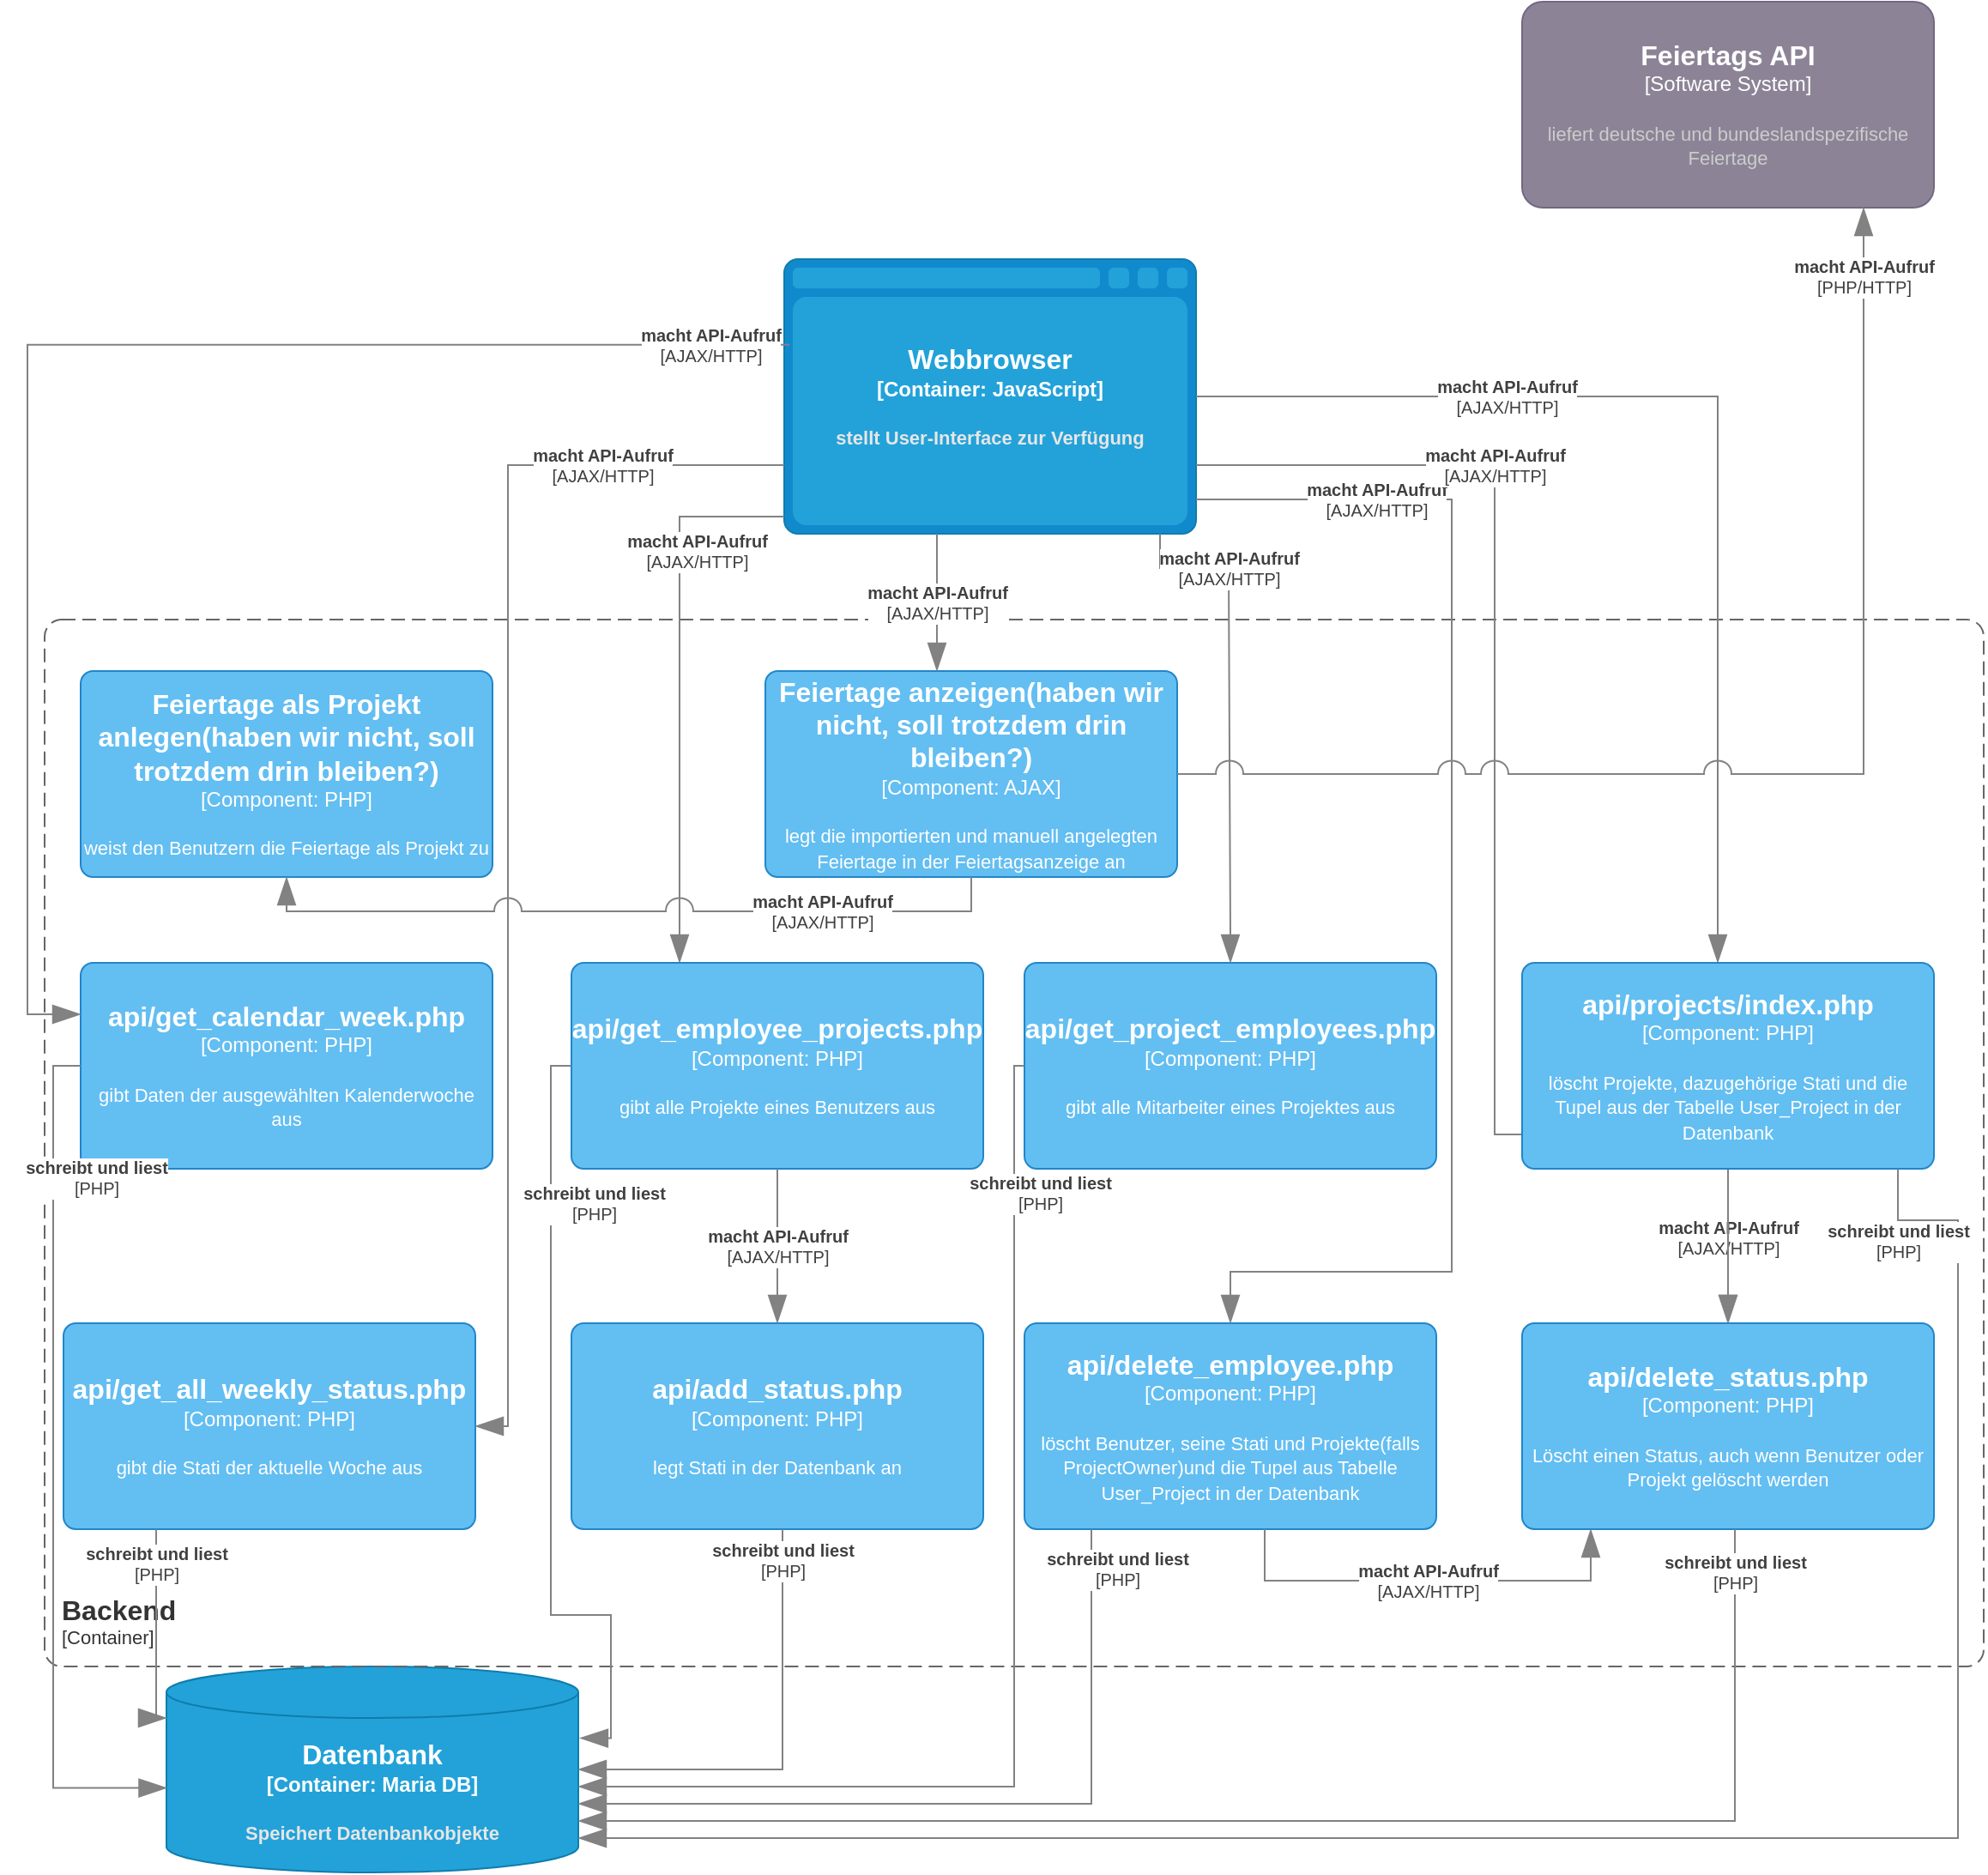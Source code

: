 <mxfile version="15.8.7" type="device"><diagram id="W1RDHCvYLNRKAQv0IJD7" name="Page-1"><mxGraphModel dx="3936" dy="1508" grid="1" gridSize="10" guides="1" tooltips="1" connect="1" arrows="1" fold="1" page="1" pageScale="1" pageWidth="1169" pageHeight="827" math="0" shadow="0"><root><mxCell id="0"/><mxCell id="1" parent="0"/><object placeholders="1" c4Name="Feiertags API" c4Type="Software System" c4Description="liefert deutsche und bundeslandspezifische Feiertage " label="&lt;font style=&quot;font-size: 16px&quot;&gt;&lt;b&gt;%c4Name%&lt;/b&gt;&lt;/font&gt;&lt;div&gt;[%c4Type%]&lt;/div&gt;&lt;br&gt;&lt;div&gt;&lt;font style=&quot;font-size: 11px&quot;&gt;&lt;font color=&quot;#cccccc&quot;&gt;%c4Description%&lt;/font&gt;&lt;/div&gt;" id="CKEQt4kV7rIopOH68inS-2"><mxCell style="rounded=1;whiteSpace=wrap;html=1;labelBackgroundColor=none;fillColor=#8C8496;fontColor=#ffffff;align=center;arcSize=10;strokeColor=#736782;metaEdit=1;resizable=0;points=[[0.25,0,0],[0.5,0,0],[0.75,0,0],[1,0.25,0],[1,0.5,0],[1,0.75,0],[0.75,1,0],[0.5,1,0],[0.25,1,0],[0,0.75,0],[0,0.5,0],[0,0.25,0]];" parent="1" vertex="1"><mxGeometry x="-279" y="100" width="240" height="120" as="geometry"/></mxCell></object><object placeholders="1" c4Type="Datenbank" c4Container="Container" c4Technology="Maria DB" c4Description="Speichert Datenbankobjekte" label="&lt;font style=&quot;font-size: 16px&quot;&gt;&lt;b&gt;%c4Type%&lt;/font&gt;&lt;div&gt;[%c4Container%:&amp;nbsp;%c4Technology%]&lt;/div&gt;&lt;br&gt;&lt;div&gt;&lt;font style=&quot;font-size: 11px&quot;&gt;&lt;font color=&quot;#E6E6E6&quot;&gt;%c4Description%&lt;/font&gt;&lt;/div&gt;" id="CKEQt4kV7rIopOH68inS-3"><mxCell style="shape=cylinder3;size=15;whiteSpace=wrap;html=1;boundedLbl=1;rounded=0;labelBackgroundColor=none;fillColor=#23A2D9;fontSize=12;fontColor=#ffffff;align=center;strokeColor=#0E7DAD;metaEdit=1;points=[[0.5,0,0],[1,0.25,0],[1,0.5,0],[1,0.75,0],[0.5,1,0],[0,0.75,0],[0,0.5,0],[0,0.25,0]];resizable=0;" parent="1" vertex="1"><mxGeometry x="-1069" y="1070" width="240" height="120" as="geometry"/></mxCell></object><object placeholders="1" c4Type="Webbrowser" c4Container="Container" c4Technology="JavaScript" c4Description="stellt User-Interface zur Verfügung" label="&lt;font style=&quot;font-size: 16px&quot;&gt;&lt;b&gt;%c4Type%&lt;/font&gt;&lt;div&gt;[%c4Container%:&amp;nbsp;%c4Technology%]&lt;/div&gt;&lt;br&gt;&lt;div&gt;&lt;font style=&quot;font-size: 11px&quot;&gt;&lt;font color=&quot;#E6E6E6&quot;&gt;%c4Description%&lt;/font&gt;&lt;/div&gt;" id="CKEQt4kV7rIopOH68inS-4"><mxCell style="shape=mxgraph.c4.webBrowserContainer;whiteSpace=wrap;html=1;boundedLbl=1;rounded=0;labelBackgroundColor=none;fillColor=#118ACD;fontSize=12;fontColor=#ffffff;align=center;strokeColor=#0E7DAD;metaEdit=1;points=[[0.5,0,0],[1,0.25,0],[1,0.5,0],[1,0.75,0],[0.5,1,0],[0,0.75,0],[0,0.5,0],[0,0.25,0]];resizable=0;" parent="1" vertex="1"><mxGeometry x="-709" y="250" width="240" height="160" as="geometry"/></mxCell></object><object placeholders="1" c4Name="Backend" c4Type="ContainerScopeBoundary" c4Application="Container" label="&lt;font style=&quot;font-size: 16px&quot;&gt;&lt;b&gt;&lt;div style=&quot;text-align: left&quot;&gt;%c4Name%&lt;/div&gt;&lt;/b&gt;&lt;/font&gt;&lt;div style=&quot;text-align: left&quot;&gt;[%c4Application%]&lt;/div&gt;" id="CKEQt4kV7rIopOH68inS-8"><mxCell style="rounded=1;fontSize=11;whiteSpace=wrap;html=1;dashed=1;arcSize=20;fillColor=none;strokeColor=#666666;fontColor=#333333;labelBackgroundColor=none;align=left;verticalAlign=bottom;labelBorderColor=none;spacingTop=0;spacing=10;dashPattern=8 4;metaEdit=1;rotatable=0;perimeter=rectanglePerimeter;noLabel=0;labelPadding=0;allowArrows=0;connectable=0;expand=0;recursiveResize=0;editable=1;pointerEvents=0;absoluteArcSize=1;points=[[0.25,0,0],[0.5,0,0],[0.75,0,0],[1,0.25,0],[1,0.5,0],[1,0.75,0],[0.75,1,0],[0.5,1,0],[0.25,1,0],[0,0.75,0],[0,0.5,0],[0,0.25,0]];" parent="1" vertex="1"><mxGeometry x="-1140" y="460" width="1130" height="610" as="geometry"/></mxCell></object><object placeholders="1" c4Type="Relationship" c4Technology="AJAX/HTTP" c4Description="macht API-Aufruf" label="&lt;div style=&quot;text-align: left&quot;&gt;&lt;div style=&quot;text-align: center&quot;&gt;&lt;b&gt;%c4Description%&lt;/b&gt;&lt;/div&gt;&lt;div style=&quot;text-align: center&quot;&gt;[%c4Technology%]&lt;/div&gt;&lt;/div&gt;" id="CKEQt4kV7rIopOH68inS-9"><mxCell style="endArrow=blockThin;html=1;fontSize=10;fontColor=#404040;strokeWidth=1;endFill=1;strokeColor=#828282;elbow=vertical;metaEdit=1;endSize=14;startSize=14;jumpStyle=arc;jumpSize=16;rounded=0;edgeStyle=orthogonalEdgeStyle;" parent="1" source="CKEQt4kV7rIopOH68inS-4" target="CKEQt4kV7rIopOH68inS-15" edge="1"><mxGeometry x="-0.495" y="10" width="240" relative="1" as="geometry"><mxPoint x="-255" y="1240" as="sourcePoint"/><mxPoint x="-235" y="480" as="targetPoint"/><Array as="points"><mxPoint x="-770" y="400"/></Array><mxPoint as="offset"/></mxGeometry></mxCell></object><object placeholders="1" c4Name="api/get_employee_projects.php&#10;" c4Type="Component" c4Technology="PHP" c4Description="gibt alle Projekte eines Benutzers aus" label="&lt;font style=&quot;font-size: 16px&quot;&gt;&lt;b&gt;%c4Name%&lt;/b&gt;&lt;/font&gt;&lt;div&gt;[%c4Type%: %c4Technology%]&lt;/div&gt;&lt;br&gt;&lt;div&gt;&lt;font style=&quot;font-size: 11px&quot;&gt;%c4Description%&lt;/font&gt;&lt;/div&gt;" id="CKEQt4kV7rIopOH68inS-15"><mxCell style="rounded=1;whiteSpace=wrap;html=1;labelBackgroundColor=none;fillColor=#63BEF2;fontColor=#ffffff;align=center;arcSize=6;strokeColor=#2086C9;metaEdit=1;resizable=0;points=[[0.25,0,0],[0.5,0,0],[0.75,0,0],[1,0.25,0],[1,0.5,0],[1,0.75,0],[0.75,1,0],[0.5,1,0],[0.25,1,0],[0,0.75,0],[0,0.5,0],[0,0.25,0]];" parent="1" vertex="1"><mxGeometry x="-833" y="660" width="240" height="120" as="geometry"/></mxCell></object><object placeholders="1" c4Name="api/get_calendar_week.php" c4Type="Component" c4Technology="PHP" c4Description="gibt Daten der ausgewählten Kalenderwoche aus " label="&lt;font style=&quot;font-size: 16px&quot;&gt;&lt;b&gt;%c4Name%&lt;/b&gt;&lt;/font&gt;&lt;div&gt;[%c4Type%: %c4Technology%]&lt;/div&gt;&lt;br&gt;&lt;div&gt;&lt;font style=&quot;font-size: 11px&quot;&gt;%c4Description%&lt;/font&gt;&lt;/div&gt;" id="CKEQt4kV7rIopOH68inS-16"><mxCell style="rounded=1;whiteSpace=wrap;html=1;labelBackgroundColor=none;fillColor=#63BEF2;fontColor=#ffffff;align=center;arcSize=6;strokeColor=#2086C9;metaEdit=1;resizable=0;points=[[0.25,0,0],[0.5,0,0],[0.75,0,0],[1,0.25,0],[1,0.5,0],[1,0.75,0],[0.75,1,0],[0.5,1,0],[0.25,1,0],[0,0.75,0],[0,0.5,0],[0,0.25,0]];" parent="1" vertex="1"><mxGeometry x="-1119" y="660" width="240" height="120" as="geometry"/></mxCell></object><object placeholders="1" c4Name="api/get_all_weekly_status.php&#10;" c4Type="Component" c4Technology="PHP" c4Description="gibt die Stati der aktuelle Woche aus" label="&lt;font style=&quot;font-size: 16px&quot;&gt;&lt;b&gt;%c4Name%&lt;/b&gt;&lt;/font&gt;&lt;div&gt;[%c4Type%: %c4Technology%]&lt;/div&gt;&lt;br&gt;&lt;div&gt;&lt;font style=&quot;font-size: 11px&quot;&gt;%c4Description%&lt;/font&gt;&lt;/div&gt;" id="CKEQt4kV7rIopOH68inS-17"><mxCell style="rounded=1;whiteSpace=wrap;html=1;labelBackgroundColor=none;fillColor=#63BEF2;fontColor=#ffffff;align=center;arcSize=6;strokeColor=#2086C9;metaEdit=1;resizable=0;points=[[0.25,0,0],[0.5,0,0],[0.75,0,0],[1,0.25,0],[1,0.5,0],[1,0.75,0],[0.75,1,0],[0.5,1,0],[0.25,1,0],[0,0.75,0],[0,0.5,0],[0,0.25,0]];" parent="1" vertex="1"><mxGeometry x="-1129" y="870" width="240" height="120" as="geometry"/></mxCell></object><object placeholders="1" c4Name="api/add_status.php" c4Type="Component" c4Technology="PHP" c4Description="legt Stati in der Datenbank an" label="&lt;font style=&quot;font-size: 16px&quot;&gt;&lt;b&gt;%c4Name%&lt;/b&gt;&lt;/font&gt;&lt;div&gt;[%c4Type%: %c4Technology%]&lt;/div&gt;&lt;br&gt;&lt;div&gt;&lt;font style=&quot;font-size: 11px&quot;&gt;%c4Description%&lt;/font&gt;&lt;/div&gt;" id="CKEQt4kV7rIopOH68inS-18"><mxCell style="rounded=1;whiteSpace=wrap;html=1;labelBackgroundColor=none;fillColor=#63BEF2;fontColor=#ffffff;align=center;arcSize=6;strokeColor=#2086C9;metaEdit=1;resizable=0;points=[[0.25,0,0],[0.5,0,0],[0.75,0,0],[1,0.25,0],[1,0.5,0],[1,0.75,0],[0.75,1,0],[0.5,1,0],[0.25,1,0],[0,0.75,0],[0,0.5,0],[0,0.25,0]];" parent="1" vertex="1"><mxGeometry x="-833" y="870" width="240" height="120" as="geometry"/></mxCell></object><object placeholders="1" c4Name="api/delete_employee.php" c4Type="Component" c4Technology="PHP" c4Description="löscht Benutzer, seine Stati und  Projekte(falls ProjectOwner)und die Tupel aus Tabelle User_Project in der Datenbank&#10;" label="&lt;font style=&quot;font-size: 16px&quot;&gt;&lt;b&gt;%c4Name%&lt;/b&gt;&lt;/font&gt;&lt;div&gt;[%c4Type%: %c4Technology%]&lt;/div&gt;&lt;br&gt;&lt;div&gt;&lt;font style=&quot;font-size: 11px&quot;&gt;%c4Description%&lt;/font&gt;&lt;/div&gt;" id="CKEQt4kV7rIopOH68inS-19"><mxCell style="rounded=1;whiteSpace=wrap;html=1;labelBackgroundColor=none;fillColor=#63BEF2;fontColor=#ffffff;align=center;arcSize=6;strokeColor=#2086C9;metaEdit=1;resizable=0;points=[[0.25,0,0],[0.5,0,0],[0.75,0,0],[1,0.25,0],[1,0.5,0],[1,0.75,0],[0.75,1,0],[0.5,1,0],[0.25,1,0],[0,0.75,0],[0,0.5,0],[0,0.25,0]];" parent="1" vertex="1"><mxGeometry x="-569" y="870" width="240" height="120" as="geometry"/></mxCell></object><object placeholders="1" c4Name="api/get_project_employees.php&#10;" c4Type="Component" c4Technology="PHP" c4Description="gibt alle Mitarbeiter eines Projektes aus" label="&lt;font style=&quot;font-size: 16px&quot;&gt;&lt;b&gt;%c4Name%&lt;/b&gt;&lt;/font&gt;&lt;div&gt;[%c4Type%: %c4Technology%]&lt;/div&gt;&lt;br&gt;&lt;div&gt;&lt;font style=&quot;font-size: 11px&quot;&gt;%c4Description%&lt;/font&gt;&lt;/div&gt;" id="CKEQt4kV7rIopOH68inS-20"><mxCell style="rounded=1;whiteSpace=wrap;html=1;labelBackgroundColor=none;fillColor=#63BEF2;fontColor=#ffffff;align=center;arcSize=6;strokeColor=#2086C9;metaEdit=1;resizable=0;points=[[0.25,0,0],[0.5,0,0],[0.75,0,0],[1,0.25,0],[1,0.5,0],[1,0.75,0],[0.75,1,0],[0.5,1,0],[0.25,1,0],[0,0.75,0],[0,0.5,0],[0,0.25,0]];" parent="1" vertex="1"><mxGeometry x="-569" y="660" width="240" height="120" as="geometry"/></mxCell></object><object placeholders="1" c4Type="Relationship" c4Technology="AJAX/HTTP" c4Description="macht API-Aufruf" label="&lt;div style=&quot;text-align: left&quot;&gt;&lt;div style=&quot;text-align: center&quot;&gt;&lt;b&gt;%c4Description%&lt;/b&gt;&lt;/div&gt;&lt;div style=&quot;text-align: center&quot;&gt;[%c4Technology%]&lt;/div&gt;&lt;/div&gt;" id="CKEQt4kV7rIopOH68inS-21"><mxCell style="endArrow=blockThin;html=1;fontSize=10;fontColor=#404040;strokeWidth=1;endFill=1;strokeColor=#828282;elbow=vertical;metaEdit=1;endSize=14;startSize=14;jumpStyle=arc;jumpSize=16;rounded=0;edgeStyle=orthogonalEdgeStyle;" parent="1" source="CKEQt4kV7rIopOH68inS-4" target="CKEQt4kV7rIopOH68inS-17" edge="1"><mxGeometry x="-0.714" width="240" relative="1" as="geometry"><mxPoint x="-755" y="650" as="sourcePoint"/><mxPoint x="-985" y="660" as="targetPoint"/><Array as="points"><mxPoint x="-870" y="370"/><mxPoint x="-870" y="930"/></Array><mxPoint as="offset"/></mxGeometry></mxCell></object><object placeholders="1" c4Type="Relationship" c4Technology="AJAX/HTTP" c4Description="macht API-Aufruf" label="&lt;div style=&quot;text-align: left&quot;&gt;&lt;div style=&quot;text-align: center&quot;&gt;&lt;b&gt;%c4Description%&lt;/b&gt;&lt;/div&gt;&lt;div style=&quot;text-align: center&quot;&gt;[%c4Technology%]&lt;/div&gt;&lt;/div&gt;" id="CKEQt4kV7rIopOH68inS-22"><mxCell style="endArrow=blockThin;html=1;fontSize=10;fontColor=#404040;strokeWidth=1;endFill=1;strokeColor=#828282;elbow=vertical;metaEdit=1;endSize=14;startSize=14;jumpStyle=arc;jumpSize=16;rounded=0;edgeStyle=orthogonalEdgeStyle;" parent="1" source="CKEQt4kV7rIopOH68inS-15" target="CKEQt4kV7rIopOH68inS-18" edge="1"><mxGeometry width="240" relative="1" as="geometry"><mxPoint x="-759" y="820" as="sourcePoint"/><mxPoint x="-519" y="820" as="targetPoint"/></mxGeometry></mxCell></object><object placeholders="1" c4Name="api/delete_status.php" c4Type="Component" c4Technology="PHP" c4Description="Löscht einen Status, auch wenn Benutzer oder Projekt gelöscht werden" label="&lt;font style=&quot;font-size: 16px&quot;&gt;&lt;b&gt;%c4Name%&lt;/b&gt;&lt;/font&gt;&lt;div&gt;[%c4Type%: %c4Technology%]&lt;/div&gt;&lt;br&gt;&lt;div&gt;&lt;font style=&quot;font-size: 11px&quot;&gt;%c4Description%&lt;/font&gt;&lt;/div&gt;" id="CKEQt4kV7rIopOH68inS-23"><mxCell style="rounded=1;whiteSpace=wrap;html=1;labelBackgroundColor=none;fillColor=#63BEF2;fontColor=#ffffff;align=center;arcSize=6;strokeColor=#2086C9;metaEdit=1;resizable=0;points=[[0.25,0,0],[0.5,0,0],[0.75,0,0],[1,0.25,0],[1,0.5,0],[1,0.75,0],[0.75,1,0],[0.5,1,0],[0.25,1,0],[0,0.75,0],[0,0.5,0],[0,0.25,0]];" parent="1" vertex="1"><mxGeometry x="-279" y="870" width="240" height="120" as="geometry"/></mxCell></object><object placeholders="1" c4Type="Relationship" c4Technology="AJAX/HTTP" c4Description="macht API-Aufruf" label="&lt;div style=&quot;text-align: left&quot;&gt;&lt;div style=&quot;text-align: center&quot;&gt;&lt;b&gt;%c4Description%&lt;/b&gt;&lt;/div&gt;&lt;div style=&quot;text-align: center&quot;&gt;[%c4Technology%]&lt;/div&gt;&lt;/div&gt;" id="CKEQt4kV7rIopOH68inS-25"><mxCell style="endArrow=blockThin;html=1;fontSize=10;fontColor=#404040;strokeWidth=1;endFill=1;strokeColor=#828282;elbow=vertical;metaEdit=1;endSize=14;startSize=14;jumpStyle=arc;jumpSize=16;rounded=0;edgeStyle=orthogonalEdgeStyle;exitX=0.013;exitY=0.312;exitDx=0;exitDy=0;exitPerimeter=0;" parent="1" source="CKEQt4kV7rIopOH68inS-4" target="CKEQt4kV7rIopOH68inS-16" edge="1"><mxGeometry x="-0.893" width="240" relative="1" as="geometry"><mxPoint x="-355" y="300" as="sourcePoint"/><mxPoint x="-515" y="530" as="targetPoint"/><Array as="points"><mxPoint x="-1150" y="300"/><mxPoint x="-1150" y="690"/></Array><mxPoint as="offset"/></mxGeometry></mxCell></object><object placeholders="1" c4Type="Relationship" c4Technology="AJAX/HTTP" c4Description="macht API-Aufruf" label="&lt;div style=&quot;text-align: left&quot;&gt;&lt;div style=&quot;text-align: center&quot;&gt;&lt;b&gt;%c4Description%&lt;/b&gt;&lt;/div&gt;&lt;div style=&quot;text-align: center&quot;&gt;[%c4Technology%]&lt;/div&gt;&lt;/div&gt;" id="CKEQt4kV7rIopOH68inS-26"><mxCell style="endArrow=blockThin;html=1;fontSize=10;fontColor=#404040;strokeWidth=1;endFill=1;strokeColor=#828282;elbow=vertical;metaEdit=1;endSize=14;startSize=14;jumpStyle=arc;jumpSize=16;rounded=0;edgeStyle=orthogonalEdgeStyle;" parent="1" source="CKEQt4kV7rIopOH68inS-4" target="CKEQt4kV7rIopOH68inS-13" edge="1"><mxGeometry x="-0.429" width="240" relative="1" as="geometry"><mxPoint x="-355" y="320" as="sourcePoint"/><mxPoint x="-625" y="310" as="targetPoint"/><Array as="points"><mxPoint x="-165" y="440"/><mxPoint x="-165" y="440"/></Array><mxPoint as="offset"/></mxGeometry></mxCell></object><object placeholders="1" c4Type="Relationship" c4Technology="AJAX/HTTP" c4Description="macht API-Aufruf" label="&lt;div style=&quot;text-align: left&quot;&gt;&lt;div style=&quot;text-align: center&quot;&gt;&lt;b&gt;%c4Description%&lt;/b&gt;&lt;/div&gt;&lt;div style=&quot;text-align: center&quot;&gt;[%c4Technology%]&lt;/div&gt;&lt;/div&gt;" id="CKEQt4kV7rIopOH68inS-27"><mxCell style="endArrow=blockThin;html=1;fontSize=10;fontColor=#404040;strokeWidth=1;endFill=1;strokeColor=#828282;elbow=vertical;metaEdit=1;endSize=14;startSize=14;jumpStyle=arc;jumpSize=16;rounded=0;edgeStyle=orthogonalEdgeStyle;" parent="1" source="CKEQt4kV7rIopOH68inS-4" target="CKEQt4kV7rIopOH68inS-19" edge="1"><mxGeometry x="-0.723" width="240" relative="1" as="geometry"><mxPoint x="-115" y="330" as="sourcePoint"/><mxPoint x="-335" y="430" as="targetPoint"/><Array as="points"><mxPoint x="-320" y="390"/><mxPoint x="-320" y="840"/><mxPoint x="-449" y="840"/></Array><mxPoint as="offset"/></mxGeometry></mxCell></object><object placeholders="1" c4Type="Relationship" c4Technology="AJAX/HTTP" c4Description="macht API-Aufruf" label="&lt;div style=&quot;text-align: left&quot;&gt;&lt;div style=&quot;text-align: center&quot;&gt;&lt;b&gt;%c4Description%&lt;/b&gt;&lt;/div&gt;&lt;div style=&quot;text-align: center&quot;&gt;[%c4Technology%]&lt;/div&gt;&lt;/div&gt;" id="CKEQt4kV7rIopOH68inS-28"><mxCell style="endArrow=blockThin;html=1;fontSize=10;fontColor=#404040;strokeWidth=1;endFill=1;strokeColor=#828282;elbow=vertical;metaEdit=1;endSize=14;startSize=14;jumpStyle=arc;jumpSize=16;rounded=0;edgeStyle=orthogonalEdgeStyle;" parent="1" source="CKEQt4kV7rIopOH68inS-4" target="CKEQt4kV7rIopOH68inS-20" edge="1"><mxGeometry x="-0.588" width="240" relative="1" as="geometry"><mxPoint x="-55" y="360" as="sourcePoint"/><mxPoint x="-395" y="420" as="targetPoint"/><Array as="points"><mxPoint x="-490" y="430"/><mxPoint x="-450" y="430"/><mxPoint x="-450" y="630"/><mxPoint x="-449" y="630"/></Array><mxPoint as="offset"/></mxGeometry></mxCell></object><object placeholders="1" c4Type="Relationship" c4Technology="AJAX/HTTP" c4Description="macht API-Aufruf" label="&lt;div style=&quot;text-align: left&quot;&gt;&lt;div style=&quot;text-align: center&quot;&gt;&lt;b&gt;%c4Description%&lt;/b&gt;&lt;/div&gt;&lt;div style=&quot;text-align: center&quot;&gt;[%c4Technology%]&lt;/div&gt;&lt;/div&gt;" id="CKEQt4kV7rIopOH68inS-30"><mxCell style="endArrow=blockThin;html=1;fontSize=10;fontColor=#404040;strokeWidth=1;endFill=1;strokeColor=#828282;elbow=vertical;metaEdit=1;endSize=14;startSize=14;jumpStyle=arc;jumpSize=16;rounded=0;edgeStyle=orthogonalEdgeStyle;" parent="1" source="CKEQt4kV7rIopOH68inS-13" target="CKEQt4kV7rIopOH68inS-23" edge="1"><mxGeometry x="-0.111" width="240" relative="1" as="geometry"><mxPoint x="-759" y="900" as="sourcePoint"/><mxPoint x="-519" y="900" as="targetPoint"/><Array as="points"><mxPoint x="-159" y="800"/><mxPoint x="-159" y="800"/></Array><mxPoint as="offset"/></mxGeometry></mxCell></object><object placeholders="1" c4Type="Relationship" c4Technology="AJAX/HTTP" c4Description="macht API-Aufruf" label="&lt;div style=&quot;text-align: left&quot;&gt;&lt;div style=&quot;text-align: center&quot;&gt;&lt;b&gt;%c4Description%&lt;/b&gt;&lt;/div&gt;&lt;div style=&quot;text-align: center&quot;&gt;[%c4Technology%]&lt;/div&gt;&lt;/div&gt;" id="CKEQt4kV7rIopOH68inS-32"><mxCell style="endArrow=blockThin;html=1;fontSize=10;fontColor=#404040;strokeWidth=1;endFill=1;strokeColor=#828282;elbow=vertical;metaEdit=1;endSize=14;startSize=14;jumpStyle=arc;jumpSize=16;rounded=0;edgeStyle=orthogonalEdgeStyle;" parent="1" source="CKEQt4kV7rIopOH68inS-4" target="CKEQt4kV7rIopOH68inS-23" edge="1"><mxGeometry x="-0.57" width="240" relative="1" as="geometry"><mxPoint x="-355" y="680" as="sourcePoint"/><mxPoint x="-295" y="630" as="targetPoint"/><Array as="points"><mxPoint x="-295" y="370"/><mxPoint x="-295" y="760"/></Array><mxPoint as="offset"/></mxGeometry></mxCell></object><object placeholders="1" c4Name="api/projects/index.php" c4Type="Component" c4Technology="PHP" c4Description="löscht Projekte, dazugehörige Stati und die Tupel aus der Tabelle User_Project in der Datenbank" label="&lt;font style=&quot;font-size: 16px&quot;&gt;&lt;b&gt;%c4Name%&lt;/b&gt;&lt;/font&gt;&lt;div&gt;[%c4Type%: %c4Technology%]&lt;/div&gt;&lt;br&gt;&lt;div&gt;&lt;font style=&quot;font-size: 11px&quot;&gt;%c4Description%&lt;/font&gt;&lt;/div&gt;" id="CKEQt4kV7rIopOH68inS-13"><mxCell style="rounded=1;whiteSpace=wrap;html=1;labelBackgroundColor=none;fillColor=#63BEF2;fontColor=#ffffff;align=center;arcSize=6;strokeColor=#2086C9;metaEdit=1;resizable=0;points=[[0.25,0,0],[0.5,0,0],[0.75,0,0],[1,0.25,0],[1,0.5,0],[1,0.75,0],[0.75,1,0],[0.5,1,0],[0.25,1,0],[0,0.75,0],[0,0.5,0],[0,0.25,0]];" parent="1" vertex="1"><mxGeometry x="-279" y="660" width="240" height="120" as="geometry"/></mxCell></object><object placeholders="1" c4Type="Relationship" c4Technology="AJAX/HTTP" c4Description="macht API-Aufruf" label="&lt;div style=&quot;text-align: left&quot;&gt;&lt;div style=&quot;text-align: center&quot;&gt;&lt;b&gt;%c4Description%&lt;/b&gt;&lt;/div&gt;&lt;div style=&quot;text-align: center&quot;&gt;[%c4Technology%]&lt;/div&gt;&lt;/div&gt;" id="CKEQt4kV7rIopOH68inS-35"><mxCell style="endArrow=blockThin;html=1;fontSize=10;fontColor=#404040;strokeWidth=1;endFill=1;strokeColor=#828282;elbow=vertical;metaEdit=1;endSize=14;startSize=14;jumpStyle=arc;jumpSize=16;rounded=0;edgeStyle=orthogonalEdgeStyle;" parent="1" source="CKEQt4kV7rIopOH68inS-19" target="CKEQt4kV7rIopOH68inS-23" edge="1"><mxGeometry width="240" relative="1" as="geometry"><mxPoint x="-599" y="1020" as="sourcePoint"/><mxPoint x="-359" y="1020" as="targetPoint"/><Array as="points"><mxPoint x="-429" y="1020"/><mxPoint x="-239" y="1020"/></Array></mxGeometry></mxCell></object><object placeholders="1" c4Type="Relationship" c4Technology="PHP" c4Description="schreibt und liest" label="&lt;div style=&quot;text-align: left&quot;&gt;&lt;div style=&quot;text-align: center&quot;&gt;&lt;b&gt;%c4Description%&lt;/b&gt;&lt;/div&gt;&lt;div style=&quot;text-align: center&quot;&gt;[%c4Technology%]&lt;/div&gt;&lt;/div&gt;" id="CKEQt4kV7rIopOH68inS-36"><mxCell style="endArrow=blockThin;html=1;fontSize=10;fontColor=#404040;strokeWidth=1;endFill=1;strokeColor=#828282;elbow=vertical;metaEdit=1;endSize=14;startSize=14;jumpStyle=arc;jumpSize=16;rounded=0;edgeStyle=orthogonalEdgeStyle;" parent="1" source="CKEQt4kV7rIopOH68inS-18" target="CKEQt4kV7rIopOH68inS-3" edge="1"><mxGeometry x="-0.86" width="240" relative="1" as="geometry"><mxPoint x="-745" y="870" as="sourcePoint"/><mxPoint x="-505" y="870" as="targetPoint"/><Array as="points"><mxPoint x="-710" y="1130"/></Array><mxPoint as="offset"/></mxGeometry></mxCell></object><object placeholders="1" c4Type="Relationship" c4Technology="PHP" c4Description="schreibt und liest" label="&lt;div style=&quot;text-align: left&quot;&gt;&lt;div style=&quot;text-align: center&quot;&gt;&lt;b&gt;%c4Description%&lt;/b&gt;&lt;/div&gt;&lt;div style=&quot;text-align: center&quot;&gt;[%c4Technology%]&lt;/div&gt;&lt;/div&gt;" id="CKEQt4kV7rIopOH68inS-37"><mxCell style="endArrow=blockThin;html=1;fontSize=10;fontColor=#404040;strokeWidth=1;endFill=1;strokeColor=#828282;elbow=vertical;metaEdit=1;endSize=14;startSize=14;jumpStyle=arc;jumpSize=16;rounded=0;edgeStyle=orthogonalEdgeStyle;entryX=0.001;entryY=0.59;entryDx=0;entryDy=0;entryPerimeter=0;" parent="1" source="CKEQt4kV7rIopOH68inS-16" target="CKEQt4kV7rIopOH68inS-3" edge="1"><mxGeometry x="-0.682" y="25" width="240" relative="1" as="geometry"><mxPoint x="-745" y="730" as="sourcePoint"/><mxPoint x="-505" y="730" as="targetPoint"/><Array as="points"><mxPoint x="-1135" y="720"/><mxPoint x="-1135" y="1141"/></Array><mxPoint y="1" as="offset"/></mxGeometry></mxCell></object><object placeholders="1" c4Type="Relationship" c4Technology="PHP" c4Description="schreibt und liest" label="&lt;div style=&quot;text-align: left&quot;&gt;&lt;div style=&quot;text-align: center&quot;&gt;&lt;b&gt;%c4Description%&lt;/b&gt;&lt;/div&gt;&lt;div style=&quot;text-align: center&quot;&gt;[%c4Technology%]&lt;/div&gt;&lt;/div&gt;" id="CKEQt4kV7rIopOH68inS-38"><mxCell style="endArrow=blockThin;html=1;fontSize=10;fontColor=#404040;strokeWidth=1;endFill=1;strokeColor=#828282;elbow=vertical;metaEdit=1;endSize=14;startSize=14;jumpStyle=arc;jumpSize=16;rounded=0;edgeStyle=orthogonalEdgeStyle;entryX=0;entryY=0.25;entryDx=0;entryDy=0;entryPerimeter=0;" parent="1" source="CKEQt4kV7rIopOH68inS-17" target="CKEQt4kV7rIopOH68inS-3" edge="1"><mxGeometry x="-0.655" width="240" relative="1" as="geometry"><mxPoint x="-745" y="910" as="sourcePoint"/><mxPoint x="-505" y="910" as="targetPoint"/><Array as="points"><mxPoint x="-1075" y="1100"/></Array><mxPoint as="offset"/></mxGeometry></mxCell></object><object placeholders="1" c4Type="Relationship" c4Technology="PHP" c4Description="schreibt und liest" label="&lt;div style=&quot;text-align: left&quot;&gt;&lt;div style=&quot;text-align: center&quot;&gt;&lt;b&gt;%c4Description%&lt;/b&gt;&lt;/div&gt;&lt;div style=&quot;text-align: center&quot;&gt;[%c4Technology%]&lt;/div&gt;&lt;/div&gt;" id="CKEQt4kV7rIopOH68inS-39"><mxCell style="endArrow=blockThin;html=1;fontSize=10;fontColor=#404040;strokeWidth=1;endFill=1;strokeColor=#828282;elbow=vertical;metaEdit=1;endSize=14;startSize=14;jumpStyle=arc;jumpSize=16;rounded=0;edgeStyle=orthogonalEdgeStyle;entryX=1.004;entryY=0.348;entryDx=0;entryDy=0;entryPerimeter=0;" parent="1" source="CKEQt4kV7rIopOH68inS-15" target="CKEQt4kV7rIopOH68inS-3" edge="1"><mxGeometry x="-0.597" y="25" width="240" relative="1" as="geometry"><mxPoint x="-745" y="770" as="sourcePoint"/><mxPoint x="-775" y="1110" as="targetPoint"/><Array as="points"><mxPoint x="-845" y="720"/><mxPoint x="-845" y="1040"/><mxPoint x="-810" y="1040"/><mxPoint x="-810" y="1112"/></Array><mxPoint as="offset"/></mxGeometry></mxCell></object><object placeholders="1" c4Type="Relationship" c4Technology="PHP" c4Description="schreibt und liest" label="&lt;div style=&quot;text-align: left&quot;&gt;&lt;div style=&quot;text-align: center&quot;&gt;&lt;b&gt;%c4Description%&lt;/b&gt;&lt;/div&gt;&lt;div style=&quot;text-align: center&quot;&gt;[%c4Technology%]&lt;/div&gt;&lt;/div&gt;" id="CKEQt4kV7rIopOH68inS-41"><mxCell style="endArrow=blockThin;html=1;fontSize=10;fontColor=#404040;strokeWidth=1;endFill=1;strokeColor=#828282;elbow=vertical;metaEdit=1;endSize=14;startSize=14;jumpStyle=arc;jumpSize=16;rounded=0;edgeStyle=orthogonalEdgeStyle;" parent="1" source="CKEQt4kV7rIopOH68inS-19" target="CKEQt4kV7rIopOH68inS-3" edge="1"><mxGeometry x="-0.898" y="15" width="240" relative="1" as="geometry"><mxPoint x="-515" y="1020" as="sourcePoint"/><mxPoint x="-275" y="1020" as="targetPoint"/><Array as="points"><mxPoint x="-530" y="1150"/></Array><mxPoint y="-1" as="offset"/></mxGeometry></mxCell></object><object placeholders="1" c4Type="Relationship" c4Technology="PHP" c4Description="schreibt und liest" label="&lt;div style=&quot;text-align: left&quot;&gt;&lt;div style=&quot;text-align: center&quot;&gt;&lt;b&gt;%c4Description%&lt;/b&gt;&lt;/div&gt;&lt;div style=&quot;text-align: center&quot;&gt;[%c4Technology%]&lt;/div&gt;&lt;/div&gt;" id="CKEQt4kV7rIopOH68inS-42"><mxCell style="endArrow=blockThin;html=1;fontSize=10;fontColor=#404040;strokeWidth=1;endFill=1;strokeColor=#828282;elbow=vertical;metaEdit=1;endSize=14;startSize=14;jumpStyle=arc;jumpSize=16;rounded=0;edgeStyle=orthogonalEdgeStyle;" parent="1" source="CKEQt4kV7rIopOH68inS-20" target="CKEQt4kV7rIopOH68inS-3" edge="1"><mxGeometry x="-0.766" y="15" width="240" relative="1" as="geometry"><mxPoint x="-515" y="740" as="sourcePoint"/><mxPoint x="-275" y="740" as="targetPoint"/><Array as="points"><mxPoint x="-575" y="720"/><mxPoint x="-575" y="1140"/></Array><mxPoint as="offset"/></mxGeometry></mxCell></object><object placeholders="1" c4Type="Relationship" c4Technology="PHP" c4Description="schreibt und liest" label="&lt;div style=&quot;text-align: left&quot;&gt;&lt;div style=&quot;text-align: center&quot;&gt;&lt;b&gt;%c4Description%&lt;/b&gt;&lt;/div&gt;&lt;div style=&quot;text-align: center&quot;&gt;[%c4Technology%]&lt;/div&gt;&lt;/div&gt;" id="CKEQt4kV7rIopOH68inS-43"><mxCell style="endArrow=blockThin;html=1;fontSize=10;fontColor=#404040;strokeWidth=1;endFill=1;strokeColor=#828282;elbow=vertical;metaEdit=1;endSize=14;startSize=14;jumpStyle=arc;jumpSize=16;rounded=0;edgeStyle=orthogonalEdgeStyle;" parent="1" source="CKEQt4kV7rIopOH68inS-23" target="CKEQt4kV7rIopOH68inS-3" edge="1"><mxGeometry x="-0.94" width="240" relative="1" as="geometry"><mxPoint x="-545" y="980" as="sourcePoint"/><mxPoint x="-305" y="980" as="targetPoint"/><Array as="points"><mxPoint x="-155" y="1160"/></Array><mxPoint y="-1" as="offset"/></mxGeometry></mxCell></object><object placeholders="1" c4Type="Relationship" c4Technology="PHP" c4Description="schreibt und liest" label="&lt;div style=&quot;text-align: left&quot;&gt;&lt;div style=&quot;text-align: center&quot;&gt;&lt;b&gt;%c4Description%&lt;/b&gt;&lt;/div&gt;&lt;div style=&quot;text-align: center&quot;&gt;[%c4Technology%]&lt;/div&gt;&lt;/div&gt;" id="CKEQt4kV7rIopOH68inS-44"><mxCell style="endArrow=blockThin;html=1;fontSize=10;fontColor=#404040;strokeWidth=1;endFill=1;strokeColor=#828282;elbow=vertical;metaEdit=1;endSize=14;startSize=14;jumpStyle=arc;jumpSize=16;rounded=0;edgeStyle=orthogonalEdgeStyle;" parent="1" source="CKEQt4kV7rIopOH68inS-13" target="CKEQt4kV7rIopOH68inS-3" edge="1"><mxGeometry x="-0.875" y="-35" width="240" relative="1" as="geometry"><mxPoint x="-415" y="640" as="sourcePoint"/><mxPoint x="-175" y="640" as="targetPoint"/><Array as="points"><mxPoint x="-60" y="810"/><mxPoint x="-25" y="810"/><mxPoint x="-25" y="1170"/></Array><mxPoint as="offset"/></mxGeometry></mxCell></object><object placeholders="1" c4Name="Feiertage als Projekt anlegen(haben wir nicht, soll trotzdem drin bleiben?)&#10;" c4Type="Component" c4Technology="PHP" c4Description="weist den Benutzern die Feiertage als Projekt zu" label="&lt;font style=&quot;font-size: 16px&quot;&gt;&lt;b&gt;%c4Name%&lt;/b&gt;&lt;/font&gt;&lt;div&gt;[%c4Type%: %c4Technology%]&lt;/div&gt;&lt;br&gt;&lt;div&gt;&lt;font style=&quot;font-size: 11px&quot;&gt;%c4Description%&lt;/font&gt;&lt;/div&gt;" id="CvTD7tKevi3OfctQizZH-2"><mxCell style="rounded=1;whiteSpace=wrap;html=1;labelBackgroundColor=none;fillColor=#63BEF2;fontColor=#ffffff;align=center;arcSize=6;strokeColor=#2086C9;metaEdit=1;resizable=0;points=[[0.25,0,0],[0.5,0,0],[0.75,0,0],[1,0.25,0],[1,0.5,0],[1,0.75,0],[0.75,1,0],[0.5,1,0],[0.25,1,0],[0,0.75,0],[0,0.5,0],[0,0.25,0]];" parent="1" vertex="1"><mxGeometry x="-1119" y="490" width="240" height="120" as="geometry"/></mxCell></object><object placeholders="1" c4Name="Feiertage anzeigen(haben wir nicht, soll trotzdem drin bleiben?)&#10;" c4Type="Component" c4Technology="AJAX" c4Description="legt die importierten und manuell angelegten Feiertage in der Feiertagsanzeige an" label="&lt;font style=&quot;font-size: 16px&quot;&gt;&lt;b&gt;%c4Name%&lt;/b&gt;&lt;/font&gt;&lt;div&gt;[%c4Type%: %c4Technology%]&lt;/div&gt;&lt;br&gt;&lt;div&gt;&lt;font style=&quot;font-size: 11px&quot;&gt;%c4Description%&lt;/font&gt;&lt;/div&gt;" id="CvTD7tKevi3OfctQizZH-4"><mxCell style="rounded=1;whiteSpace=wrap;html=1;labelBackgroundColor=none;fillColor=#63BEF2;fontColor=#ffffff;align=center;arcSize=6;strokeColor=#2086C9;metaEdit=1;resizable=0;points=[[0.25,0,0],[0.5,0,0],[0.75,0,0],[1,0.25,0],[1,0.5,0],[1,0.75,0],[0.75,1,0],[0.5,1,0],[0.25,1,0],[0,0.75,0],[0,0.5,0],[0,0.25,0]];" parent="1" vertex="1"><mxGeometry x="-720" y="490" width="240" height="120" as="geometry"/></mxCell></object><object placeholders="1" c4Type="Relationship" c4Technology="AJAX/HTTP" c4Description="macht API-Aufruf" label="&lt;div style=&quot;text-align: left&quot;&gt;&lt;div style=&quot;text-align: center&quot;&gt;&lt;b&gt;%c4Description%&lt;/b&gt;&lt;/div&gt;&lt;div style=&quot;text-align: center&quot;&gt;[%c4Technology%]&lt;/div&gt;&lt;/div&gt;" id="CvTD7tKevi3OfctQizZH-5"><mxCell style="endArrow=blockThin;html=1;fontSize=10;fontColor=#404040;strokeWidth=1;endFill=1;strokeColor=#828282;elbow=vertical;metaEdit=1;endSize=14;startSize=14;jumpStyle=arc;jumpSize=16;rounded=0;edgeStyle=orthogonalEdgeStyle;" parent="1" source="CKEQt4kV7rIopOH68inS-4" target="CvTD7tKevi3OfctQizZH-4" edge="1"><mxGeometry width="240" relative="1" as="geometry"><mxPoint x="-710" y="280" as="sourcePoint"/><mxPoint x="-470" y="280" as="targetPoint"/><Array as="points"><mxPoint x="-620" y="430"/><mxPoint x="-620" y="430"/></Array></mxGeometry></mxCell></object><object placeholders="1" c4Type="Relationship" c4Technology="PHP/HTTP" c4Description="macht API-Aufruf" label="&lt;div style=&quot;text-align: left&quot;&gt;&lt;div style=&quot;text-align: center&quot;&gt;&lt;b&gt;%c4Description%&lt;/b&gt;&lt;/div&gt;&lt;div style=&quot;text-align: center&quot;&gt;[%c4Technology%]&lt;/div&gt;&lt;/div&gt;" id="CvTD7tKevi3OfctQizZH-7"><mxCell style="endArrow=blockThin;html=1;fontSize=10;fontColor=#404040;strokeWidth=1;endFill=1;strokeColor=#828282;elbow=vertical;metaEdit=1;endSize=14;startSize=14;jumpStyle=arc;jumpSize=16;rounded=0;edgeStyle=orthogonalEdgeStyle;" parent="1" source="CvTD7tKevi3OfctQizZH-4" target="CKEQt4kV7rIopOH68inS-2" edge="1"><mxGeometry x="0.89" width="240" relative="1" as="geometry"><mxPoint x="-710" y="280" as="sourcePoint"/><mxPoint x="-470" y="280" as="targetPoint"/><Array as="points"><mxPoint x="-80" y="550"/><mxPoint x="-80" y="100"/></Array><mxPoint as="offset"/></mxGeometry></mxCell></object><object placeholders="1" c4Type="Relationship" c4Technology="AJAX/HTTP" c4Description="macht API-Aufruf" label="&lt;div style=&quot;text-align: left&quot;&gt;&lt;div style=&quot;text-align: center&quot;&gt;&lt;b&gt;%c4Description%&lt;/b&gt;&lt;/div&gt;&lt;div style=&quot;text-align: center&quot;&gt;[%c4Technology%]&lt;/div&gt;&lt;/div&gt;" id="CvTD7tKevi3OfctQizZH-9"><mxCell style="endArrow=blockThin;html=1;fontSize=10;fontColor=#404040;strokeWidth=1;endFill=1;strokeColor=#828282;elbow=vertical;metaEdit=1;endSize=14;startSize=14;jumpStyle=arc;jumpSize=16;rounded=0;edgeStyle=orthogonalEdgeStyle;" parent="1" source="CvTD7tKevi3OfctQizZH-4" target="CvTD7tKevi3OfctQizZH-2" edge="1"><mxGeometry x="-0.51" width="240" relative="1" as="geometry"><mxPoint x="-710" y="450" as="sourcePoint"/><mxPoint x="-470" y="450" as="targetPoint"/><Array as="points"><mxPoint x="-600" y="630"/><mxPoint x="-999" y="630"/></Array><mxPoint as="offset"/></mxGeometry></mxCell></object></root></mxGraphModel></diagram></mxfile>